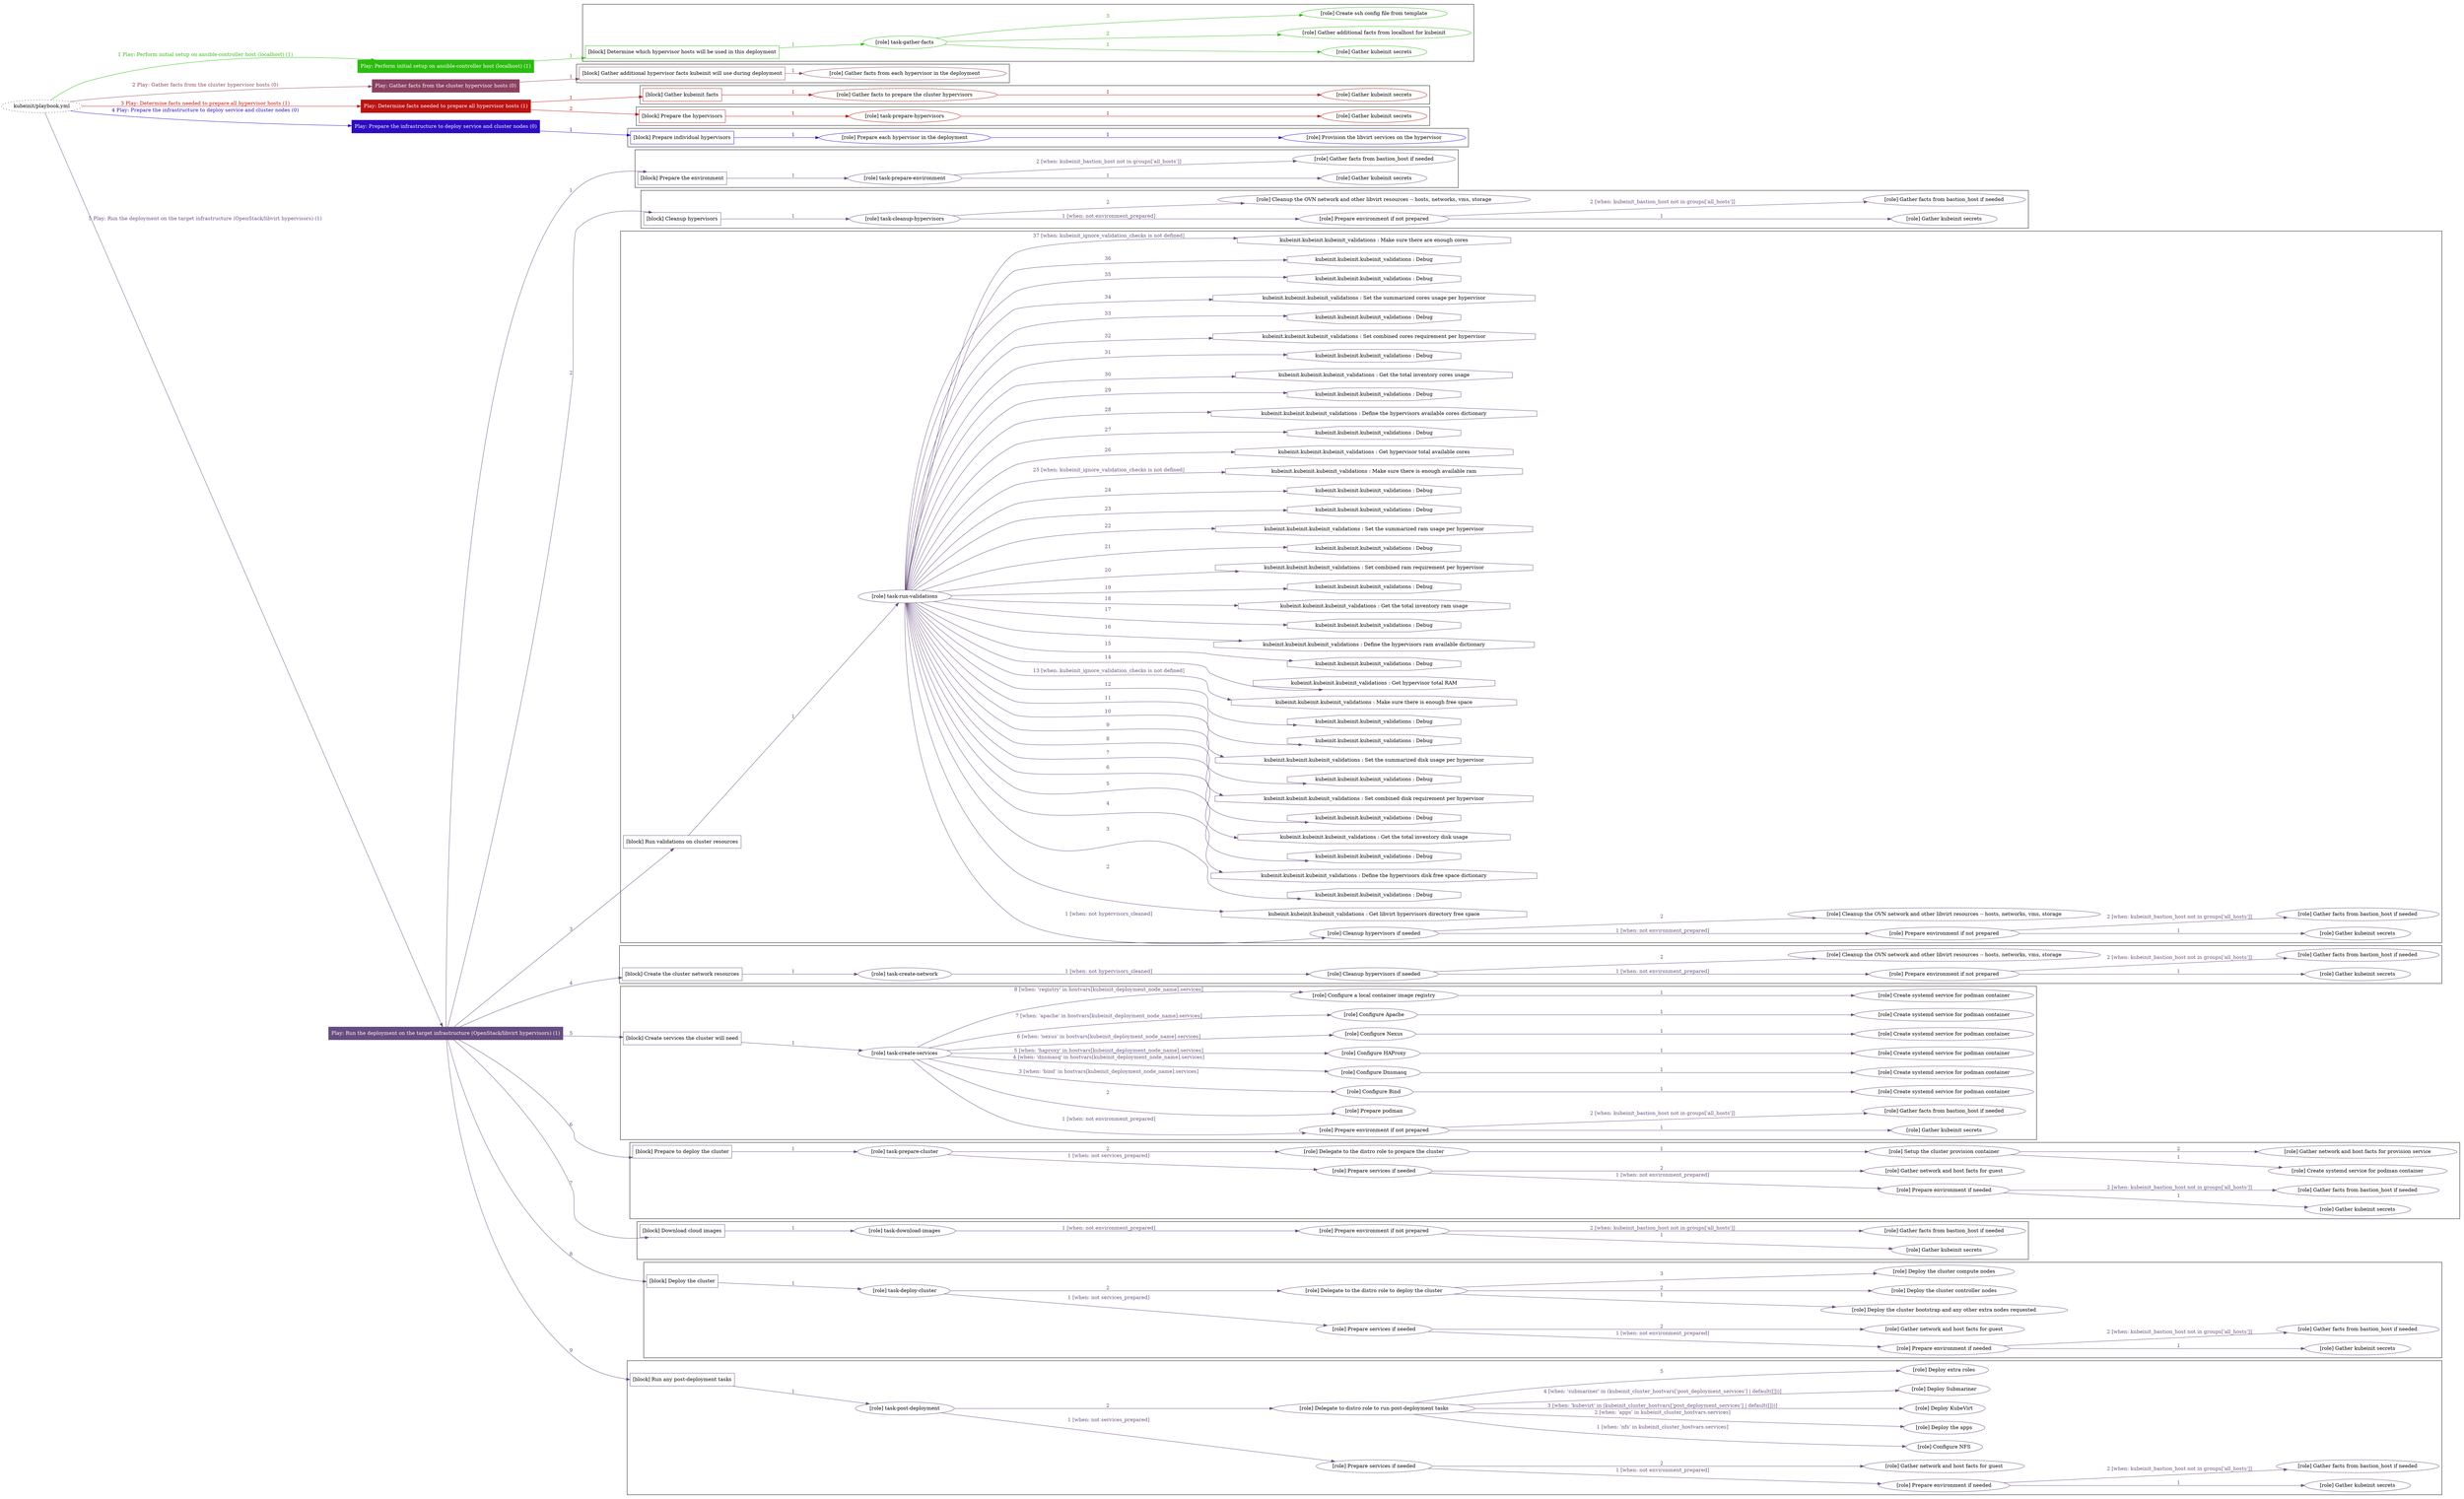 digraph {
	graph [concentrate=true ordering=in rankdir=LR ratio=fill]
	edge [esep=5 sep=10]
	"kubeinit/playbook.yml" [URL="/home/runner/work/kubeinit/kubeinit/kubeinit/playbook.yml" id=playbook_9239cbaa style=dotted]
	"kubeinit/playbook.yml" -> play_d02cfba4 [label="1 Play: Perform initial setup on ansible-controller host (localhost) (1)" color="#2bbc10" fontcolor="#2bbc10" id=edge_play_d02cfba4 labeltooltip="1 Play: Perform initial setup on ansible-controller host (localhost) (1)" tooltip="1 Play: Perform initial setup on ansible-controller host (localhost) (1)"]
	subgraph "Play: Perform initial setup on ansible-controller host (localhost) (1)" {
		play_d02cfba4 [label="Play: Perform initial setup on ansible-controller host (localhost) (1)" URL="/home/runner/work/kubeinit/kubeinit/kubeinit/playbook.yml" color="#2bbc10" fontcolor="#ffffff" id=play_d02cfba4 shape=box style=filled tooltip=localhost]
		play_d02cfba4 -> block_f2bc19a0 [label=1 color="#2bbc10" fontcolor="#2bbc10" id=edge_block_f2bc19a0 labeltooltip=1 tooltip=1]
		subgraph cluster_block_f2bc19a0 {
			block_f2bc19a0 [label="[block] Determine which hypervisor hosts will be used in this deployment" URL="/home/runner/work/kubeinit/kubeinit/kubeinit/playbook.yml" color="#2bbc10" id=block_f2bc19a0 labeltooltip="Determine which hypervisor hosts will be used in this deployment" shape=box tooltip="Determine which hypervisor hosts will be used in this deployment"]
			block_f2bc19a0 -> role_88567f9c [label="1 " color="#2bbc10" fontcolor="#2bbc10" id=edge_role_88567f9c labeltooltip="1 " tooltip="1 "]
			subgraph "task-gather-facts" {
				role_88567f9c [label="[role] task-gather-facts" URL="/home/runner/work/kubeinit/kubeinit/kubeinit/playbook.yml" color="#2bbc10" id=role_88567f9c tooltip="task-gather-facts"]
				role_88567f9c -> role_e68d592c [label="1 " color="#2bbc10" fontcolor="#2bbc10" id=edge_role_e68d592c labeltooltip="1 " tooltip="1 "]
				subgraph "Gather kubeinit secrets" {
					role_e68d592c [label="[role] Gather kubeinit secrets" URL="/home/runner/.ansible/collections/ansible_collections/kubeinit/kubeinit/roles/kubeinit_prepare/tasks/build_hypervisors_group.yml" color="#2bbc10" id=role_e68d592c tooltip="Gather kubeinit secrets"]
				}
				role_88567f9c -> role_a5165ca5 [label="2 " color="#2bbc10" fontcolor="#2bbc10" id=edge_role_a5165ca5 labeltooltip="2 " tooltip="2 "]
				subgraph "Gather additional facts from localhost for kubeinit" {
					role_a5165ca5 [label="[role] Gather additional facts from localhost for kubeinit" URL="/home/runner/.ansible/collections/ansible_collections/kubeinit/kubeinit/roles/kubeinit_prepare/tasks/build_hypervisors_group.yml" color="#2bbc10" id=role_a5165ca5 tooltip="Gather additional facts from localhost for kubeinit"]
				}
				role_88567f9c -> role_6e9ad16e [label="3 " color="#2bbc10" fontcolor="#2bbc10" id=edge_role_6e9ad16e labeltooltip="3 " tooltip="3 "]
				subgraph "Create ssh config file from template" {
					role_6e9ad16e [label="[role] Create ssh config file from template" URL="/home/runner/.ansible/collections/ansible_collections/kubeinit/kubeinit/roles/kubeinit_prepare/tasks/build_hypervisors_group.yml" color="#2bbc10" id=role_6e9ad16e tooltip="Create ssh config file from template"]
				}
			}
		}
	}
	"kubeinit/playbook.yml" -> play_1e125469 [label="2 Play: Gather facts from the cluster hypervisor hosts (0)" color="#8b4162" fontcolor="#8b4162" id=edge_play_1e125469 labeltooltip="2 Play: Gather facts from the cluster hypervisor hosts (0)" tooltip="2 Play: Gather facts from the cluster hypervisor hosts (0)"]
	subgraph "Play: Gather facts from the cluster hypervisor hosts (0)" {
		play_1e125469 [label="Play: Gather facts from the cluster hypervisor hosts (0)" URL="/home/runner/work/kubeinit/kubeinit/kubeinit/playbook.yml" color="#8b4162" fontcolor="#ffffff" id=play_1e125469 shape=box style=filled tooltip="Play: Gather facts from the cluster hypervisor hosts (0)"]
		play_1e125469 -> block_885a00c3 [label=1 color="#8b4162" fontcolor="#8b4162" id=edge_block_885a00c3 labeltooltip=1 tooltip=1]
		subgraph cluster_block_885a00c3 {
			block_885a00c3 [label="[block] Gather additional hypervisor facts kubeinit will use during deployment" URL="/home/runner/work/kubeinit/kubeinit/kubeinit/playbook.yml" color="#8b4162" id=block_885a00c3 labeltooltip="Gather additional hypervisor facts kubeinit will use during deployment" shape=box tooltip="Gather additional hypervisor facts kubeinit will use during deployment"]
			block_885a00c3 -> role_902940ec [label="1 " color="#8b4162" fontcolor="#8b4162" id=edge_role_902940ec labeltooltip="1 " tooltip="1 "]
			subgraph "Gather facts from each hypervisor in the deployment" {
				role_902940ec [label="[role] Gather facts from each hypervisor in the deployment" URL="/home/runner/work/kubeinit/kubeinit/kubeinit/playbook.yml" color="#8b4162" id=role_902940ec tooltip="Gather facts from each hypervisor in the deployment"]
			}
		}
	}
	"kubeinit/playbook.yml" -> play_53a1f254 [label="3 Play: Determine facts needed to prepare all hypervisor hosts (1)" color="#ba1312" fontcolor="#ba1312" id=edge_play_53a1f254 labeltooltip="3 Play: Determine facts needed to prepare all hypervisor hosts (1)" tooltip="3 Play: Determine facts needed to prepare all hypervisor hosts (1)"]
	subgraph "Play: Determine facts needed to prepare all hypervisor hosts (1)" {
		play_53a1f254 [label="Play: Determine facts needed to prepare all hypervisor hosts (1)" URL="/home/runner/work/kubeinit/kubeinit/kubeinit/playbook.yml" color="#ba1312" fontcolor="#ffffff" id=play_53a1f254 shape=box style=filled tooltip=localhost]
		play_53a1f254 -> block_2de07f16 [label=1 color="#ba1312" fontcolor="#ba1312" id=edge_block_2de07f16 labeltooltip=1 tooltip=1]
		subgraph cluster_block_2de07f16 {
			block_2de07f16 [label="[block] Gather kubeinit facts" URL="/home/runner/work/kubeinit/kubeinit/kubeinit/playbook.yml" color="#ba1312" id=block_2de07f16 labeltooltip="Gather kubeinit facts" shape=box tooltip="Gather kubeinit facts"]
			block_2de07f16 -> role_e9dbf6ed [label="1 " color="#ba1312" fontcolor="#ba1312" id=edge_role_e9dbf6ed labeltooltip="1 " tooltip="1 "]
			subgraph "Gather facts to prepare the cluster hypervisors" {
				role_e9dbf6ed [label="[role] Gather facts to prepare the cluster hypervisors" URL="/home/runner/work/kubeinit/kubeinit/kubeinit/playbook.yml" color="#ba1312" id=role_e9dbf6ed tooltip="Gather facts to prepare the cluster hypervisors"]
				role_e9dbf6ed -> role_e11949d2 [label="1 " color="#ba1312" fontcolor="#ba1312" id=edge_role_e11949d2 labeltooltip="1 " tooltip="1 "]
				subgraph "Gather kubeinit secrets" {
					role_e11949d2 [label="[role] Gather kubeinit secrets" URL="/home/runner/.ansible/collections/ansible_collections/kubeinit/kubeinit/roles/kubeinit_prepare/tasks/gather_kubeinit_facts.yml" color="#ba1312" id=role_e11949d2 tooltip="Gather kubeinit secrets"]
				}
			}
		}
		play_53a1f254 -> block_ebf150f2 [label=2 color="#ba1312" fontcolor="#ba1312" id=edge_block_ebf150f2 labeltooltip=2 tooltip=2]
		subgraph cluster_block_ebf150f2 {
			block_ebf150f2 [label="[block] Prepare the hypervisors" URL="/home/runner/work/kubeinit/kubeinit/kubeinit/playbook.yml" color="#ba1312" id=block_ebf150f2 labeltooltip="Prepare the hypervisors" shape=box tooltip="Prepare the hypervisors"]
			block_ebf150f2 -> role_6654862a [label="1 " color="#ba1312" fontcolor="#ba1312" id=edge_role_6654862a labeltooltip="1 " tooltip="1 "]
			subgraph "task-prepare-hypervisors" {
				role_6654862a [label="[role] task-prepare-hypervisors" URL="/home/runner/work/kubeinit/kubeinit/kubeinit/playbook.yml" color="#ba1312" id=role_6654862a tooltip="task-prepare-hypervisors"]
				role_6654862a -> role_e55e3afe [label="1 " color="#ba1312" fontcolor="#ba1312" id=edge_role_e55e3afe labeltooltip="1 " tooltip="1 "]
				subgraph "Gather kubeinit secrets" {
					role_e55e3afe [label="[role] Gather kubeinit secrets" URL="/home/runner/.ansible/collections/ansible_collections/kubeinit/kubeinit/roles/kubeinit_prepare/tasks/gather_kubeinit_facts.yml" color="#ba1312" id=role_e55e3afe tooltip="Gather kubeinit secrets"]
				}
			}
		}
	}
	"kubeinit/playbook.yml" -> play_43ce1a6a [label="4 Play: Prepare the infrastructure to deploy service and cluster nodes (0)" color="#2c0bc1" fontcolor="#2c0bc1" id=edge_play_43ce1a6a labeltooltip="4 Play: Prepare the infrastructure to deploy service and cluster nodes (0)" tooltip="4 Play: Prepare the infrastructure to deploy service and cluster nodes (0)"]
	subgraph "Play: Prepare the infrastructure to deploy service and cluster nodes (0)" {
		play_43ce1a6a [label="Play: Prepare the infrastructure to deploy service and cluster nodes (0)" URL="/home/runner/work/kubeinit/kubeinit/kubeinit/playbook.yml" color="#2c0bc1" fontcolor="#ffffff" id=play_43ce1a6a shape=box style=filled tooltip="Play: Prepare the infrastructure to deploy service and cluster nodes (0)"]
		play_43ce1a6a -> block_8d691198 [label=1 color="#2c0bc1" fontcolor="#2c0bc1" id=edge_block_8d691198 labeltooltip=1 tooltip=1]
		subgraph cluster_block_8d691198 {
			block_8d691198 [label="[block] Prepare individual hypervisors" URL="/home/runner/work/kubeinit/kubeinit/kubeinit/playbook.yml" color="#2c0bc1" id=block_8d691198 labeltooltip="Prepare individual hypervisors" shape=box tooltip="Prepare individual hypervisors"]
			block_8d691198 -> role_7a8b54f0 [label="1 " color="#2c0bc1" fontcolor="#2c0bc1" id=edge_role_7a8b54f0 labeltooltip="1 " tooltip="1 "]
			subgraph "Prepare each hypervisor in the deployment" {
				role_7a8b54f0 [label="[role] Prepare each hypervisor in the deployment" URL="/home/runner/work/kubeinit/kubeinit/kubeinit/playbook.yml" color="#2c0bc1" id=role_7a8b54f0 tooltip="Prepare each hypervisor in the deployment"]
				role_7a8b54f0 -> role_a03bcb75 [label="1 " color="#2c0bc1" fontcolor="#2c0bc1" id=edge_role_a03bcb75 labeltooltip="1 " tooltip="1 "]
				subgraph "Provision the libvirt services on the hypervisor" {
					role_a03bcb75 [label="[role] Provision the libvirt services on the hypervisor" URL="/home/runner/.ansible/collections/ansible_collections/kubeinit/kubeinit/roles/kubeinit_prepare/tasks/prepare_hypervisor.yml" color="#2c0bc1" id=role_a03bcb75 tooltip="Provision the libvirt services on the hypervisor"]
				}
			}
		}
	}
	"kubeinit/playbook.yml" -> play_9ef26a07 [label="5 Play: Run the deployment on the target infrastructure (OpenStack/libvirt hypervisors) (1)" color="#674d7f" fontcolor="#674d7f" id=edge_play_9ef26a07 labeltooltip="5 Play: Run the deployment on the target infrastructure (OpenStack/libvirt hypervisors) (1)" tooltip="5 Play: Run the deployment on the target infrastructure (OpenStack/libvirt hypervisors) (1)"]
	subgraph "Play: Run the deployment on the target infrastructure (OpenStack/libvirt hypervisors) (1)" {
		play_9ef26a07 [label="Play: Run the deployment on the target infrastructure (OpenStack/libvirt hypervisors) (1)" URL="/home/runner/work/kubeinit/kubeinit/kubeinit/playbook.yml" color="#674d7f" fontcolor="#ffffff" id=play_9ef26a07 shape=box style=filled tooltip=localhost]
		play_9ef26a07 -> block_7628eef8 [label=1 color="#674d7f" fontcolor="#674d7f" id=edge_block_7628eef8 labeltooltip=1 tooltip=1]
		subgraph cluster_block_7628eef8 {
			block_7628eef8 [label="[block] Prepare the environment" URL="/home/runner/work/kubeinit/kubeinit/kubeinit/playbook.yml" color="#674d7f" id=block_7628eef8 labeltooltip="Prepare the environment" shape=box tooltip="Prepare the environment"]
			block_7628eef8 -> role_aba421b5 [label="1 " color="#674d7f" fontcolor="#674d7f" id=edge_role_aba421b5 labeltooltip="1 " tooltip="1 "]
			subgraph "task-prepare-environment" {
				role_aba421b5 [label="[role] task-prepare-environment" URL="/home/runner/work/kubeinit/kubeinit/kubeinit/playbook.yml" color="#674d7f" id=role_aba421b5 tooltip="task-prepare-environment"]
				role_aba421b5 -> role_0a935371 [label="1 " color="#674d7f" fontcolor="#674d7f" id=edge_role_0a935371 labeltooltip="1 " tooltip="1 "]
				subgraph "Gather kubeinit secrets" {
					role_0a935371 [label="[role] Gather kubeinit secrets" URL="/home/runner/.ansible/collections/ansible_collections/kubeinit/kubeinit/roles/kubeinit_prepare/tasks/gather_kubeinit_facts.yml" color="#674d7f" id=role_0a935371 tooltip="Gather kubeinit secrets"]
				}
				role_aba421b5 -> role_46a464dd [label="2 [when: kubeinit_bastion_host not in groups['all_hosts']]" color="#674d7f" fontcolor="#674d7f" id=edge_role_46a464dd labeltooltip="2 [when: kubeinit_bastion_host not in groups['all_hosts']]" tooltip="2 [when: kubeinit_bastion_host not in groups['all_hosts']]"]
				subgraph "Gather facts from bastion_host if needed" {
					role_46a464dd [label="[role] Gather facts from bastion_host if needed" URL="/home/runner/.ansible/collections/ansible_collections/kubeinit/kubeinit/roles/kubeinit_prepare/tasks/main.yml" color="#674d7f" id=role_46a464dd tooltip="Gather facts from bastion_host if needed"]
				}
			}
		}
		play_9ef26a07 -> block_5c13e9a1 [label=2 color="#674d7f" fontcolor="#674d7f" id=edge_block_5c13e9a1 labeltooltip=2 tooltip=2]
		subgraph cluster_block_5c13e9a1 {
			block_5c13e9a1 [label="[block] Cleanup hypervisors" URL="/home/runner/work/kubeinit/kubeinit/kubeinit/playbook.yml" color="#674d7f" id=block_5c13e9a1 labeltooltip="Cleanup hypervisors" shape=box tooltip="Cleanup hypervisors"]
			block_5c13e9a1 -> role_48b0df62 [label="1 " color="#674d7f" fontcolor="#674d7f" id=edge_role_48b0df62 labeltooltip="1 " tooltip="1 "]
			subgraph "task-cleanup-hypervisors" {
				role_48b0df62 [label="[role] task-cleanup-hypervisors" URL="/home/runner/work/kubeinit/kubeinit/kubeinit/playbook.yml" color="#674d7f" id=role_48b0df62 tooltip="task-cleanup-hypervisors"]
				role_48b0df62 -> role_84976a69 [label="1 [when: not environment_prepared]" color="#674d7f" fontcolor="#674d7f" id=edge_role_84976a69 labeltooltip="1 [when: not environment_prepared]" tooltip="1 [when: not environment_prepared]"]
				subgraph "Prepare environment if not prepared" {
					role_84976a69 [label="[role] Prepare environment if not prepared" URL="/home/runner/.ansible/collections/ansible_collections/kubeinit/kubeinit/roles/kubeinit_libvirt/tasks/cleanup_hypervisors.yml" color="#674d7f" id=role_84976a69 tooltip="Prepare environment if not prepared"]
					role_84976a69 -> role_88dfed63 [label="1 " color="#674d7f" fontcolor="#674d7f" id=edge_role_88dfed63 labeltooltip="1 " tooltip="1 "]
					subgraph "Gather kubeinit secrets" {
						role_88dfed63 [label="[role] Gather kubeinit secrets" URL="/home/runner/.ansible/collections/ansible_collections/kubeinit/kubeinit/roles/kubeinit_prepare/tasks/gather_kubeinit_facts.yml" color="#674d7f" id=role_88dfed63 tooltip="Gather kubeinit secrets"]
					}
					role_84976a69 -> role_46ab01c9 [label="2 [when: kubeinit_bastion_host not in groups['all_hosts']]" color="#674d7f" fontcolor="#674d7f" id=edge_role_46ab01c9 labeltooltip="2 [when: kubeinit_bastion_host not in groups['all_hosts']]" tooltip="2 [when: kubeinit_bastion_host not in groups['all_hosts']]"]
					subgraph "Gather facts from bastion_host if needed" {
						role_46ab01c9 [label="[role] Gather facts from bastion_host if needed" URL="/home/runner/.ansible/collections/ansible_collections/kubeinit/kubeinit/roles/kubeinit_prepare/tasks/main.yml" color="#674d7f" id=role_46ab01c9 tooltip="Gather facts from bastion_host if needed"]
					}
				}
				role_48b0df62 -> role_abe3cca5 [label="2 " color="#674d7f" fontcolor="#674d7f" id=edge_role_abe3cca5 labeltooltip="2 " tooltip="2 "]
				subgraph "Cleanup the OVN network and other libvirt resources -- hosts, networks, vms, storage" {
					role_abe3cca5 [label="[role] Cleanup the OVN network and other libvirt resources -- hosts, networks, vms, storage" URL="/home/runner/.ansible/collections/ansible_collections/kubeinit/kubeinit/roles/kubeinit_libvirt/tasks/cleanup_hypervisors.yml" color="#674d7f" id=role_abe3cca5 tooltip="Cleanup the OVN network and other libvirt resources -- hosts, networks, vms, storage"]
				}
			}
		}
		play_9ef26a07 -> block_e368e111 [label=3 color="#674d7f" fontcolor="#674d7f" id=edge_block_e368e111 labeltooltip=3 tooltip=3]
		subgraph cluster_block_e368e111 {
			block_e368e111 [label="[block] Run validations on cluster resources" URL="/home/runner/work/kubeinit/kubeinit/kubeinit/playbook.yml" color="#674d7f" id=block_e368e111 labeltooltip="Run validations on cluster resources" shape=box tooltip="Run validations on cluster resources"]
			block_e368e111 -> role_dc042f87 [label="1 " color="#674d7f" fontcolor="#674d7f" id=edge_role_dc042f87 labeltooltip="1 " tooltip="1 "]
			subgraph "task-run-validations" {
				role_dc042f87 [label="[role] task-run-validations" URL="/home/runner/work/kubeinit/kubeinit/kubeinit/playbook.yml" color="#674d7f" id=role_dc042f87 tooltip="task-run-validations"]
				role_dc042f87 -> role_d19429fb [label="1 [when: not hypervisors_cleaned]" color="#674d7f" fontcolor="#674d7f" id=edge_role_d19429fb labeltooltip="1 [when: not hypervisors_cleaned]" tooltip="1 [when: not hypervisors_cleaned]"]
				subgraph "Cleanup hypervisors if needed" {
					role_d19429fb [label="[role] Cleanup hypervisors if needed" URL="/home/runner/.ansible/collections/ansible_collections/kubeinit/kubeinit/roles/kubeinit_validations/tasks/main.yml" color="#674d7f" id=role_d19429fb tooltip="Cleanup hypervisors if needed"]
					role_d19429fb -> role_7e33f498 [label="1 [when: not environment_prepared]" color="#674d7f" fontcolor="#674d7f" id=edge_role_7e33f498 labeltooltip="1 [when: not environment_prepared]" tooltip="1 [when: not environment_prepared]"]
					subgraph "Prepare environment if not prepared" {
						role_7e33f498 [label="[role] Prepare environment if not prepared" URL="/home/runner/.ansible/collections/ansible_collections/kubeinit/kubeinit/roles/kubeinit_libvirt/tasks/cleanup_hypervisors.yml" color="#674d7f" id=role_7e33f498 tooltip="Prepare environment if not prepared"]
						role_7e33f498 -> role_22fd162e [label="1 " color="#674d7f" fontcolor="#674d7f" id=edge_role_22fd162e labeltooltip="1 " tooltip="1 "]
						subgraph "Gather kubeinit secrets" {
							role_22fd162e [label="[role] Gather kubeinit secrets" URL="/home/runner/.ansible/collections/ansible_collections/kubeinit/kubeinit/roles/kubeinit_prepare/tasks/gather_kubeinit_facts.yml" color="#674d7f" id=role_22fd162e tooltip="Gather kubeinit secrets"]
						}
						role_7e33f498 -> role_490bb063 [label="2 [when: kubeinit_bastion_host not in groups['all_hosts']]" color="#674d7f" fontcolor="#674d7f" id=edge_role_490bb063 labeltooltip="2 [when: kubeinit_bastion_host not in groups['all_hosts']]" tooltip="2 [when: kubeinit_bastion_host not in groups['all_hosts']]"]
						subgraph "Gather facts from bastion_host if needed" {
							role_490bb063 [label="[role] Gather facts from bastion_host if needed" URL="/home/runner/.ansible/collections/ansible_collections/kubeinit/kubeinit/roles/kubeinit_prepare/tasks/main.yml" color="#674d7f" id=role_490bb063 tooltip="Gather facts from bastion_host if needed"]
						}
					}
					role_d19429fb -> role_96f04fc5 [label="2 " color="#674d7f" fontcolor="#674d7f" id=edge_role_96f04fc5 labeltooltip="2 " tooltip="2 "]
					subgraph "Cleanup the OVN network and other libvirt resources -- hosts, networks, vms, storage" {
						role_96f04fc5 [label="[role] Cleanup the OVN network and other libvirt resources -- hosts, networks, vms, storage" URL="/home/runner/.ansible/collections/ansible_collections/kubeinit/kubeinit/roles/kubeinit_libvirt/tasks/cleanup_hypervisors.yml" color="#674d7f" id=role_96f04fc5 tooltip="Cleanup the OVN network and other libvirt resources -- hosts, networks, vms, storage"]
					}
				}
				task_756c9f5e [label="kubeinit.kubeinit.kubeinit_validations : Get libvirt hypervisors directory free space" URL="/home/runner/.ansible/collections/ansible_collections/kubeinit/kubeinit/roles/kubeinit_validations/tasks/10_libvirt_free_space.yml" color="#674d7f" id=task_756c9f5e shape=octagon tooltip="kubeinit.kubeinit.kubeinit_validations : Get libvirt hypervisors directory free space"]
				role_dc042f87 -> task_756c9f5e [label="2 " color="#674d7f" fontcolor="#674d7f" id=edge_task_756c9f5e labeltooltip="2 " tooltip="2 "]
				task_cf0339fe [label="kubeinit.kubeinit.kubeinit_validations : Debug" URL="/home/runner/.ansible/collections/ansible_collections/kubeinit/kubeinit/roles/kubeinit_validations/tasks/10_libvirt_free_space.yml" color="#674d7f" id=task_cf0339fe shape=octagon tooltip="kubeinit.kubeinit.kubeinit_validations : Debug"]
				role_dc042f87 -> task_cf0339fe [label="3 " color="#674d7f" fontcolor="#674d7f" id=edge_task_cf0339fe labeltooltip="3 " tooltip="3 "]
				task_00867ffb [label="kubeinit.kubeinit.kubeinit_validations : Define the hypervisors disk free space dictionary" URL="/home/runner/.ansible/collections/ansible_collections/kubeinit/kubeinit/roles/kubeinit_validations/tasks/10_libvirt_free_space.yml" color="#674d7f" id=task_00867ffb shape=octagon tooltip="kubeinit.kubeinit.kubeinit_validations : Define the hypervisors disk free space dictionary"]
				role_dc042f87 -> task_00867ffb [label="4 " color="#674d7f" fontcolor="#674d7f" id=edge_task_00867ffb labeltooltip="4 " tooltip="4 "]
				task_69504b8a [label="kubeinit.kubeinit.kubeinit_validations : Debug" URL="/home/runner/.ansible/collections/ansible_collections/kubeinit/kubeinit/roles/kubeinit_validations/tasks/10_libvirt_free_space.yml" color="#674d7f" id=task_69504b8a shape=octagon tooltip="kubeinit.kubeinit.kubeinit_validations : Debug"]
				role_dc042f87 -> task_69504b8a [label="5 " color="#674d7f" fontcolor="#674d7f" id=edge_task_69504b8a labeltooltip="5 " tooltip="5 "]
				task_783e13fc [label="kubeinit.kubeinit.kubeinit_validations : Get the total inventory disk usage" URL="/home/runner/.ansible/collections/ansible_collections/kubeinit/kubeinit/roles/kubeinit_validations/tasks/10_libvirt_free_space.yml" color="#674d7f" id=task_783e13fc shape=octagon tooltip="kubeinit.kubeinit.kubeinit_validations : Get the total inventory disk usage"]
				role_dc042f87 -> task_783e13fc [label="6 " color="#674d7f" fontcolor="#674d7f" id=edge_task_783e13fc labeltooltip="6 " tooltip="6 "]
				task_cd38ec4d [label="kubeinit.kubeinit.kubeinit_validations : Debug" URL="/home/runner/.ansible/collections/ansible_collections/kubeinit/kubeinit/roles/kubeinit_validations/tasks/10_libvirt_free_space.yml" color="#674d7f" id=task_cd38ec4d shape=octagon tooltip="kubeinit.kubeinit.kubeinit_validations : Debug"]
				role_dc042f87 -> task_cd38ec4d [label="7 " color="#674d7f" fontcolor="#674d7f" id=edge_task_cd38ec4d labeltooltip="7 " tooltip="7 "]
				task_72831a87 [label="kubeinit.kubeinit.kubeinit_validations : Set combined disk requirement per hypervisor" URL="/home/runner/.ansible/collections/ansible_collections/kubeinit/kubeinit/roles/kubeinit_validations/tasks/10_libvirt_free_space.yml" color="#674d7f" id=task_72831a87 shape=octagon tooltip="kubeinit.kubeinit.kubeinit_validations : Set combined disk requirement per hypervisor"]
				role_dc042f87 -> task_72831a87 [label="8 " color="#674d7f" fontcolor="#674d7f" id=edge_task_72831a87 labeltooltip="8 " tooltip="8 "]
				task_987e9b4f [label="kubeinit.kubeinit.kubeinit_validations : Debug" URL="/home/runner/.ansible/collections/ansible_collections/kubeinit/kubeinit/roles/kubeinit_validations/tasks/10_libvirt_free_space.yml" color="#674d7f" id=task_987e9b4f shape=octagon tooltip="kubeinit.kubeinit.kubeinit_validations : Debug"]
				role_dc042f87 -> task_987e9b4f [label="9 " color="#674d7f" fontcolor="#674d7f" id=edge_task_987e9b4f labeltooltip="9 " tooltip="9 "]
				task_38f79199 [label="kubeinit.kubeinit.kubeinit_validations : Set the summarized disk usage per hypervisor" URL="/home/runner/.ansible/collections/ansible_collections/kubeinit/kubeinit/roles/kubeinit_validations/tasks/10_libvirt_free_space.yml" color="#674d7f" id=task_38f79199 shape=octagon tooltip="kubeinit.kubeinit.kubeinit_validations : Set the summarized disk usage per hypervisor"]
				role_dc042f87 -> task_38f79199 [label="10 " color="#674d7f" fontcolor="#674d7f" id=edge_task_38f79199 labeltooltip="10 " tooltip="10 "]
				task_8f3106c6 [label="kubeinit.kubeinit.kubeinit_validations : Debug" URL="/home/runner/.ansible/collections/ansible_collections/kubeinit/kubeinit/roles/kubeinit_validations/tasks/10_libvirt_free_space.yml" color="#674d7f" id=task_8f3106c6 shape=octagon tooltip="kubeinit.kubeinit.kubeinit_validations : Debug"]
				role_dc042f87 -> task_8f3106c6 [label="11 " color="#674d7f" fontcolor="#674d7f" id=edge_task_8f3106c6 labeltooltip="11 " tooltip="11 "]
				task_57fb127a [label="kubeinit.kubeinit.kubeinit_validations : Debug" URL="/home/runner/.ansible/collections/ansible_collections/kubeinit/kubeinit/roles/kubeinit_validations/tasks/10_libvirt_free_space.yml" color="#674d7f" id=task_57fb127a shape=octagon tooltip="kubeinit.kubeinit.kubeinit_validations : Debug"]
				role_dc042f87 -> task_57fb127a [label="12 " color="#674d7f" fontcolor="#674d7f" id=edge_task_57fb127a labeltooltip="12 " tooltip="12 "]
				task_e2ac935d [label="kubeinit.kubeinit.kubeinit_validations : Make sure there is enough free space" URL="/home/runner/.ansible/collections/ansible_collections/kubeinit/kubeinit/roles/kubeinit_validations/tasks/10_libvirt_free_space.yml" color="#674d7f" id=task_e2ac935d shape=octagon tooltip="kubeinit.kubeinit.kubeinit_validations : Make sure there is enough free space"]
				role_dc042f87 -> task_e2ac935d [label="13 [when: kubeinit_ignore_validation_checks is not defined]" color="#674d7f" fontcolor="#674d7f" id=edge_task_e2ac935d labeltooltip="13 [when: kubeinit_ignore_validation_checks is not defined]" tooltip="13 [when: kubeinit_ignore_validation_checks is not defined]"]
				task_d10ad48a [label="kubeinit.kubeinit.kubeinit_validations : Get hypervisor total RAM" URL="/home/runner/.ansible/collections/ansible_collections/kubeinit/kubeinit/roles/kubeinit_validations/tasks/20_libvirt_available_ram.yml" color="#674d7f" id=task_d10ad48a shape=octagon tooltip="kubeinit.kubeinit.kubeinit_validations : Get hypervisor total RAM"]
				role_dc042f87 -> task_d10ad48a [label="14 " color="#674d7f" fontcolor="#674d7f" id=edge_task_d10ad48a labeltooltip="14 " tooltip="14 "]
				task_e22495e6 [label="kubeinit.kubeinit.kubeinit_validations : Debug" URL="/home/runner/.ansible/collections/ansible_collections/kubeinit/kubeinit/roles/kubeinit_validations/tasks/20_libvirt_available_ram.yml" color="#674d7f" id=task_e22495e6 shape=octagon tooltip="kubeinit.kubeinit.kubeinit_validations : Debug"]
				role_dc042f87 -> task_e22495e6 [label="15 " color="#674d7f" fontcolor="#674d7f" id=edge_task_e22495e6 labeltooltip="15 " tooltip="15 "]
				task_28614bac [label="kubeinit.kubeinit.kubeinit_validations : Define the hypervisors ram available dictionary" URL="/home/runner/.ansible/collections/ansible_collections/kubeinit/kubeinit/roles/kubeinit_validations/tasks/20_libvirt_available_ram.yml" color="#674d7f" id=task_28614bac shape=octagon tooltip="kubeinit.kubeinit.kubeinit_validations : Define the hypervisors ram available dictionary"]
				role_dc042f87 -> task_28614bac [label="16 " color="#674d7f" fontcolor="#674d7f" id=edge_task_28614bac labeltooltip="16 " tooltip="16 "]
				task_c35b997b [label="kubeinit.kubeinit.kubeinit_validations : Debug" URL="/home/runner/.ansible/collections/ansible_collections/kubeinit/kubeinit/roles/kubeinit_validations/tasks/20_libvirt_available_ram.yml" color="#674d7f" id=task_c35b997b shape=octagon tooltip="kubeinit.kubeinit.kubeinit_validations : Debug"]
				role_dc042f87 -> task_c35b997b [label="17 " color="#674d7f" fontcolor="#674d7f" id=edge_task_c35b997b labeltooltip="17 " tooltip="17 "]
				task_4fd46125 [label="kubeinit.kubeinit.kubeinit_validations : Get the total inventory ram usage" URL="/home/runner/.ansible/collections/ansible_collections/kubeinit/kubeinit/roles/kubeinit_validations/tasks/20_libvirt_available_ram.yml" color="#674d7f" id=task_4fd46125 shape=octagon tooltip="kubeinit.kubeinit.kubeinit_validations : Get the total inventory ram usage"]
				role_dc042f87 -> task_4fd46125 [label="18 " color="#674d7f" fontcolor="#674d7f" id=edge_task_4fd46125 labeltooltip="18 " tooltip="18 "]
				task_d55ec6ad [label="kubeinit.kubeinit.kubeinit_validations : Debug" URL="/home/runner/.ansible/collections/ansible_collections/kubeinit/kubeinit/roles/kubeinit_validations/tasks/20_libvirt_available_ram.yml" color="#674d7f" id=task_d55ec6ad shape=octagon tooltip="kubeinit.kubeinit.kubeinit_validations : Debug"]
				role_dc042f87 -> task_d55ec6ad [label="19 " color="#674d7f" fontcolor="#674d7f" id=edge_task_d55ec6ad labeltooltip="19 " tooltip="19 "]
				task_668f1717 [label="kubeinit.kubeinit.kubeinit_validations : Set combined ram requirement per hypervisor" URL="/home/runner/.ansible/collections/ansible_collections/kubeinit/kubeinit/roles/kubeinit_validations/tasks/20_libvirt_available_ram.yml" color="#674d7f" id=task_668f1717 shape=octagon tooltip="kubeinit.kubeinit.kubeinit_validations : Set combined ram requirement per hypervisor"]
				role_dc042f87 -> task_668f1717 [label="20 " color="#674d7f" fontcolor="#674d7f" id=edge_task_668f1717 labeltooltip="20 " tooltip="20 "]
				task_a28fd3f4 [label="kubeinit.kubeinit.kubeinit_validations : Debug" URL="/home/runner/.ansible/collections/ansible_collections/kubeinit/kubeinit/roles/kubeinit_validations/tasks/20_libvirt_available_ram.yml" color="#674d7f" id=task_a28fd3f4 shape=octagon tooltip="kubeinit.kubeinit.kubeinit_validations : Debug"]
				role_dc042f87 -> task_a28fd3f4 [label="21 " color="#674d7f" fontcolor="#674d7f" id=edge_task_a28fd3f4 labeltooltip="21 " tooltip="21 "]
				task_ed6de78b [label="kubeinit.kubeinit.kubeinit_validations : Set the summarized ram usage per hypervisor" URL="/home/runner/.ansible/collections/ansible_collections/kubeinit/kubeinit/roles/kubeinit_validations/tasks/20_libvirt_available_ram.yml" color="#674d7f" id=task_ed6de78b shape=octagon tooltip="kubeinit.kubeinit.kubeinit_validations : Set the summarized ram usage per hypervisor"]
				role_dc042f87 -> task_ed6de78b [label="22 " color="#674d7f" fontcolor="#674d7f" id=edge_task_ed6de78b labeltooltip="22 " tooltip="22 "]
				task_7e4c2b1c [label="kubeinit.kubeinit.kubeinit_validations : Debug" URL="/home/runner/.ansible/collections/ansible_collections/kubeinit/kubeinit/roles/kubeinit_validations/tasks/20_libvirt_available_ram.yml" color="#674d7f" id=task_7e4c2b1c shape=octagon tooltip="kubeinit.kubeinit.kubeinit_validations : Debug"]
				role_dc042f87 -> task_7e4c2b1c [label="23 " color="#674d7f" fontcolor="#674d7f" id=edge_task_7e4c2b1c labeltooltip="23 " tooltip="23 "]
				task_c214328f [label="kubeinit.kubeinit.kubeinit_validations : Debug" URL="/home/runner/.ansible/collections/ansible_collections/kubeinit/kubeinit/roles/kubeinit_validations/tasks/20_libvirt_available_ram.yml" color="#674d7f" id=task_c214328f shape=octagon tooltip="kubeinit.kubeinit.kubeinit_validations : Debug"]
				role_dc042f87 -> task_c214328f [label="24 " color="#674d7f" fontcolor="#674d7f" id=edge_task_c214328f labeltooltip="24 " tooltip="24 "]
				task_e8450e44 [label="kubeinit.kubeinit.kubeinit_validations : Make sure there is enough available ram" URL="/home/runner/.ansible/collections/ansible_collections/kubeinit/kubeinit/roles/kubeinit_validations/tasks/20_libvirt_available_ram.yml" color="#674d7f" id=task_e8450e44 shape=octagon tooltip="kubeinit.kubeinit.kubeinit_validations : Make sure there is enough available ram"]
				role_dc042f87 -> task_e8450e44 [label="25 [when: kubeinit_ignore_validation_checks is not defined]" color="#674d7f" fontcolor="#674d7f" id=edge_task_e8450e44 labeltooltip="25 [when: kubeinit_ignore_validation_checks is not defined]" tooltip="25 [when: kubeinit_ignore_validation_checks is not defined]"]
				task_891a2396 [label="kubeinit.kubeinit.kubeinit_validations : Get hypervisor total available cores" URL="/home/runner/.ansible/collections/ansible_collections/kubeinit/kubeinit/roles/kubeinit_validations/tasks/30_libvirt_check_cpu_cores.yml" color="#674d7f" id=task_891a2396 shape=octagon tooltip="kubeinit.kubeinit.kubeinit_validations : Get hypervisor total available cores"]
				role_dc042f87 -> task_891a2396 [label="26 " color="#674d7f" fontcolor="#674d7f" id=edge_task_891a2396 labeltooltip="26 " tooltip="26 "]
				task_9f63f431 [label="kubeinit.kubeinit.kubeinit_validations : Debug" URL="/home/runner/.ansible/collections/ansible_collections/kubeinit/kubeinit/roles/kubeinit_validations/tasks/30_libvirt_check_cpu_cores.yml" color="#674d7f" id=task_9f63f431 shape=octagon tooltip="kubeinit.kubeinit.kubeinit_validations : Debug"]
				role_dc042f87 -> task_9f63f431 [label="27 " color="#674d7f" fontcolor="#674d7f" id=edge_task_9f63f431 labeltooltip="27 " tooltip="27 "]
				task_4190e17a [label="kubeinit.kubeinit.kubeinit_validations : Define the hypervisors available cores dictionary" URL="/home/runner/.ansible/collections/ansible_collections/kubeinit/kubeinit/roles/kubeinit_validations/tasks/30_libvirt_check_cpu_cores.yml" color="#674d7f" id=task_4190e17a shape=octagon tooltip="kubeinit.kubeinit.kubeinit_validations : Define the hypervisors available cores dictionary"]
				role_dc042f87 -> task_4190e17a [label="28 " color="#674d7f" fontcolor="#674d7f" id=edge_task_4190e17a labeltooltip="28 " tooltip="28 "]
				task_ce8d859b [label="kubeinit.kubeinit.kubeinit_validations : Debug" URL="/home/runner/.ansible/collections/ansible_collections/kubeinit/kubeinit/roles/kubeinit_validations/tasks/30_libvirt_check_cpu_cores.yml" color="#674d7f" id=task_ce8d859b shape=octagon tooltip="kubeinit.kubeinit.kubeinit_validations : Debug"]
				role_dc042f87 -> task_ce8d859b [label="29 " color="#674d7f" fontcolor="#674d7f" id=edge_task_ce8d859b labeltooltip="29 " tooltip="29 "]
				task_6cc5d30f [label="kubeinit.kubeinit.kubeinit_validations : Get the total inventory cores usage" URL="/home/runner/.ansible/collections/ansible_collections/kubeinit/kubeinit/roles/kubeinit_validations/tasks/30_libvirt_check_cpu_cores.yml" color="#674d7f" id=task_6cc5d30f shape=octagon tooltip="kubeinit.kubeinit.kubeinit_validations : Get the total inventory cores usage"]
				role_dc042f87 -> task_6cc5d30f [label="30 " color="#674d7f" fontcolor="#674d7f" id=edge_task_6cc5d30f labeltooltip="30 " tooltip="30 "]
				task_b92777fa [label="kubeinit.kubeinit.kubeinit_validations : Debug" URL="/home/runner/.ansible/collections/ansible_collections/kubeinit/kubeinit/roles/kubeinit_validations/tasks/30_libvirt_check_cpu_cores.yml" color="#674d7f" id=task_b92777fa shape=octagon tooltip="kubeinit.kubeinit.kubeinit_validations : Debug"]
				role_dc042f87 -> task_b92777fa [label="31 " color="#674d7f" fontcolor="#674d7f" id=edge_task_b92777fa labeltooltip="31 " tooltip="31 "]
				task_3ba8416c [label="kubeinit.kubeinit.kubeinit_validations : Set combined cores requirement per hypervisor" URL="/home/runner/.ansible/collections/ansible_collections/kubeinit/kubeinit/roles/kubeinit_validations/tasks/30_libvirt_check_cpu_cores.yml" color="#674d7f" id=task_3ba8416c shape=octagon tooltip="kubeinit.kubeinit.kubeinit_validations : Set combined cores requirement per hypervisor"]
				role_dc042f87 -> task_3ba8416c [label="32 " color="#674d7f" fontcolor="#674d7f" id=edge_task_3ba8416c labeltooltip="32 " tooltip="32 "]
				task_eb93a8d5 [label="kubeinit.kubeinit.kubeinit_validations : Debug" URL="/home/runner/.ansible/collections/ansible_collections/kubeinit/kubeinit/roles/kubeinit_validations/tasks/30_libvirt_check_cpu_cores.yml" color="#674d7f" id=task_eb93a8d5 shape=octagon tooltip="kubeinit.kubeinit.kubeinit_validations : Debug"]
				role_dc042f87 -> task_eb93a8d5 [label="33 " color="#674d7f" fontcolor="#674d7f" id=edge_task_eb93a8d5 labeltooltip="33 " tooltip="33 "]
				task_d469cfe6 [label="kubeinit.kubeinit.kubeinit_validations : Set the summarized cores usage per hypervisor" URL="/home/runner/.ansible/collections/ansible_collections/kubeinit/kubeinit/roles/kubeinit_validations/tasks/30_libvirt_check_cpu_cores.yml" color="#674d7f" id=task_d469cfe6 shape=octagon tooltip="kubeinit.kubeinit.kubeinit_validations : Set the summarized cores usage per hypervisor"]
				role_dc042f87 -> task_d469cfe6 [label="34 " color="#674d7f" fontcolor="#674d7f" id=edge_task_d469cfe6 labeltooltip="34 " tooltip="34 "]
				task_c3e135b0 [label="kubeinit.kubeinit.kubeinit_validations : Debug" URL="/home/runner/.ansible/collections/ansible_collections/kubeinit/kubeinit/roles/kubeinit_validations/tasks/30_libvirt_check_cpu_cores.yml" color="#674d7f" id=task_c3e135b0 shape=octagon tooltip="kubeinit.kubeinit.kubeinit_validations : Debug"]
				role_dc042f87 -> task_c3e135b0 [label="35 " color="#674d7f" fontcolor="#674d7f" id=edge_task_c3e135b0 labeltooltip="35 " tooltip="35 "]
				task_4d2226ac [label="kubeinit.kubeinit.kubeinit_validations : Debug" URL="/home/runner/.ansible/collections/ansible_collections/kubeinit/kubeinit/roles/kubeinit_validations/tasks/30_libvirt_check_cpu_cores.yml" color="#674d7f" id=task_4d2226ac shape=octagon tooltip="kubeinit.kubeinit.kubeinit_validations : Debug"]
				role_dc042f87 -> task_4d2226ac [label="36 " color="#674d7f" fontcolor="#674d7f" id=edge_task_4d2226ac labeltooltip="36 " tooltip="36 "]
				task_a89d9f24 [label="kubeinit.kubeinit.kubeinit_validations : Make sure there are enough cores" URL="/home/runner/.ansible/collections/ansible_collections/kubeinit/kubeinit/roles/kubeinit_validations/tasks/30_libvirt_check_cpu_cores.yml" color="#674d7f" id=task_a89d9f24 shape=octagon tooltip="kubeinit.kubeinit.kubeinit_validations : Make sure there are enough cores"]
				role_dc042f87 -> task_a89d9f24 [label="37 [when: kubeinit_ignore_validation_checks is not defined]" color="#674d7f" fontcolor="#674d7f" id=edge_task_a89d9f24 labeltooltip="37 [when: kubeinit_ignore_validation_checks is not defined]" tooltip="37 [when: kubeinit_ignore_validation_checks is not defined]"]
			}
		}
		play_9ef26a07 -> block_a0338b3b [label=4 color="#674d7f" fontcolor="#674d7f" id=edge_block_a0338b3b labeltooltip=4 tooltip=4]
		subgraph cluster_block_a0338b3b {
			block_a0338b3b [label="[block] Create the cluster network resources" URL="/home/runner/work/kubeinit/kubeinit/kubeinit/playbook.yml" color="#674d7f" id=block_a0338b3b labeltooltip="Create the cluster network resources" shape=box tooltip="Create the cluster network resources"]
			block_a0338b3b -> role_ba9accab [label="1 " color="#674d7f" fontcolor="#674d7f" id=edge_role_ba9accab labeltooltip="1 " tooltip="1 "]
			subgraph "task-create-network" {
				role_ba9accab [label="[role] task-create-network" URL="/home/runner/work/kubeinit/kubeinit/kubeinit/playbook.yml" color="#674d7f" id=role_ba9accab tooltip="task-create-network"]
				role_ba9accab -> role_483ca833 [label="1 [when: not hypervisors_cleaned]" color="#674d7f" fontcolor="#674d7f" id=edge_role_483ca833 labeltooltip="1 [when: not hypervisors_cleaned]" tooltip="1 [when: not hypervisors_cleaned]"]
				subgraph "Cleanup hypervisors if needed" {
					role_483ca833 [label="[role] Cleanup hypervisors if needed" URL="/home/runner/.ansible/collections/ansible_collections/kubeinit/kubeinit/roles/kubeinit_libvirt/tasks/create_network.yml" color="#674d7f" id=role_483ca833 tooltip="Cleanup hypervisors if needed"]
					role_483ca833 -> role_e2118a28 [label="1 [when: not environment_prepared]" color="#674d7f" fontcolor="#674d7f" id=edge_role_e2118a28 labeltooltip="1 [when: not environment_prepared]" tooltip="1 [when: not environment_prepared]"]
					subgraph "Prepare environment if not prepared" {
						role_e2118a28 [label="[role] Prepare environment if not prepared" URL="/home/runner/.ansible/collections/ansible_collections/kubeinit/kubeinit/roles/kubeinit_libvirt/tasks/cleanup_hypervisors.yml" color="#674d7f" id=role_e2118a28 tooltip="Prepare environment if not prepared"]
						role_e2118a28 -> role_27025873 [label="1 " color="#674d7f" fontcolor="#674d7f" id=edge_role_27025873 labeltooltip="1 " tooltip="1 "]
						subgraph "Gather kubeinit secrets" {
							role_27025873 [label="[role] Gather kubeinit secrets" URL="/home/runner/.ansible/collections/ansible_collections/kubeinit/kubeinit/roles/kubeinit_prepare/tasks/gather_kubeinit_facts.yml" color="#674d7f" id=role_27025873 tooltip="Gather kubeinit secrets"]
						}
						role_e2118a28 -> role_c0a323a8 [label="2 [when: kubeinit_bastion_host not in groups['all_hosts']]" color="#674d7f" fontcolor="#674d7f" id=edge_role_c0a323a8 labeltooltip="2 [when: kubeinit_bastion_host not in groups['all_hosts']]" tooltip="2 [when: kubeinit_bastion_host not in groups['all_hosts']]"]
						subgraph "Gather facts from bastion_host if needed" {
							role_c0a323a8 [label="[role] Gather facts from bastion_host if needed" URL="/home/runner/.ansible/collections/ansible_collections/kubeinit/kubeinit/roles/kubeinit_prepare/tasks/main.yml" color="#674d7f" id=role_c0a323a8 tooltip="Gather facts from bastion_host if needed"]
						}
					}
					role_483ca833 -> role_878149cc [label="2 " color="#674d7f" fontcolor="#674d7f" id=edge_role_878149cc labeltooltip="2 " tooltip="2 "]
					subgraph "Cleanup the OVN network and other libvirt resources -- hosts, networks, vms, storage" {
						role_878149cc [label="[role] Cleanup the OVN network and other libvirt resources -- hosts, networks, vms, storage" URL="/home/runner/.ansible/collections/ansible_collections/kubeinit/kubeinit/roles/kubeinit_libvirt/tasks/cleanup_hypervisors.yml" color="#674d7f" id=role_878149cc tooltip="Cleanup the OVN network and other libvirt resources -- hosts, networks, vms, storage"]
					}
				}
			}
		}
		play_9ef26a07 -> block_9fd960b6 [label=5 color="#674d7f" fontcolor="#674d7f" id=edge_block_9fd960b6 labeltooltip=5 tooltip=5]
		subgraph cluster_block_9fd960b6 {
			block_9fd960b6 [label="[block] Create services the cluster will need" URL="/home/runner/work/kubeinit/kubeinit/kubeinit/playbook.yml" color="#674d7f" id=block_9fd960b6 labeltooltip="Create services the cluster will need" shape=box tooltip="Create services the cluster will need"]
			block_9fd960b6 -> role_73751847 [label="1 " color="#674d7f" fontcolor="#674d7f" id=edge_role_73751847 labeltooltip="1 " tooltip="1 "]
			subgraph "task-create-services" {
				role_73751847 [label="[role] task-create-services" URL="/home/runner/work/kubeinit/kubeinit/kubeinit/playbook.yml" color="#674d7f" id=role_73751847 tooltip="task-create-services"]
				role_73751847 -> role_07d7ca38 [label="1 [when: not environment_prepared]" color="#674d7f" fontcolor="#674d7f" id=edge_role_07d7ca38 labeltooltip="1 [when: not environment_prepared]" tooltip="1 [when: not environment_prepared]"]
				subgraph "Prepare environment if not prepared" {
					role_07d7ca38 [label="[role] Prepare environment if not prepared" URL="/home/runner/.ansible/collections/ansible_collections/kubeinit/kubeinit/roles/kubeinit_services/tasks/main.yml" color="#674d7f" id=role_07d7ca38 tooltip="Prepare environment if not prepared"]
					role_07d7ca38 -> role_acac13e2 [label="1 " color="#674d7f" fontcolor="#674d7f" id=edge_role_acac13e2 labeltooltip="1 " tooltip="1 "]
					subgraph "Gather kubeinit secrets" {
						role_acac13e2 [label="[role] Gather kubeinit secrets" URL="/home/runner/.ansible/collections/ansible_collections/kubeinit/kubeinit/roles/kubeinit_prepare/tasks/gather_kubeinit_facts.yml" color="#674d7f" id=role_acac13e2 tooltip="Gather kubeinit secrets"]
					}
					role_07d7ca38 -> role_e85332bf [label="2 [when: kubeinit_bastion_host not in groups['all_hosts']]" color="#674d7f" fontcolor="#674d7f" id=edge_role_e85332bf labeltooltip="2 [when: kubeinit_bastion_host not in groups['all_hosts']]" tooltip="2 [when: kubeinit_bastion_host not in groups['all_hosts']]"]
					subgraph "Gather facts from bastion_host if needed" {
						role_e85332bf [label="[role] Gather facts from bastion_host if needed" URL="/home/runner/.ansible/collections/ansible_collections/kubeinit/kubeinit/roles/kubeinit_prepare/tasks/main.yml" color="#674d7f" id=role_e85332bf tooltip="Gather facts from bastion_host if needed"]
					}
				}
				role_73751847 -> role_aa2ab27c [label="2 " color="#674d7f" fontcolor="#674d7f" id=edge_role_aa2ab27c labeltooltip="2 " tooltip="2 "]
				subgraph "Prepare podman" {
					role_aa2ab27c [label="[role] Prepare podman" URL="/home/runner/.ansible/collections/ansible_collections/kubeinit/kubeinit/roles/kubeinit_services/tasks/00_create_service_pod.yml" color="#674d7f" id=role_aa2ab27c tooltip="Prepare podman"]
				}
				role_73751847 -> role_cc8637ca [label="3 [when: 'bind' in hostvars[kubeinit_deployment_node_name].services]" color="#674d7f" fontcolor="#674d7f" id=edge_role_cc8637ca labeltooltip="3 [when: 'bind' in hostvars[kubeinit_deployment_node_name].services]" tooltip="3 [when: 'bind' in hostvars[kubeinit_deployment_node_name].services]"]
				subgraph "Configure Bind" {
					role_cc8637ca [label="[role] Configure Bind" URL="/home/runner/.ansible/collections/ansible_collections/kubeinit/kubeinit/roles/kubeinit_services/tasks/start_services_containers.yml" color="#674d7f" id=role_cc8637ca tooltip="Configure Bind"]
					role_cc8637ca -> role_76eb904e [label="1 " color="#674d7f" fontcolor="#674d7f" id=edge_role_76eb904e labeltooltip="1 " tooltip="1 "]
					subgraph "Create systemd service for podman container" {
						role_76eb904e [label="[role] Create systemd service for podman container" URL="/home/runner/.ansible/collections/ansible_collections/kubeinit/kubeinit/roles/kubeinit_bind/tasks/main.yml" color="#674d7f" id=role_76eb904e tooltip="Create systemd service for podman container"]
					}
				}
				role_73751847 -> role_ea8e0adf [label="4 [when: 'dnsmasq' in hostvars[kubeinit_deployment_node_name].services]" color="#674d7f" fontcolor="#674d7f" id=edge_role_ea8e0adf labeltooltip="4 [when: 'dnsmasq' in hostvars[kubeinit_deployment_node_name].services]" tooltip="4 [when: 'dnsmasq' in hostvars[kubeinit_deployment_node_name].services]"]
				subgraph "Configure Dnsmasq" {
					role_ea8e0adf [label="[role] Configure Dnsmasq" URL="/home/runner/.ansible/collections/ansible_collections/kubeinit/kubeinit/roles/kubeinit_services/tasks/start_services_containers.yml" color="#674d7f" id=role_ea8e0adf tooltip="Configure Dnsmasq"]
					role_ea8e0adf -> role_6d529de8 [label="1 " color="#674d7f" fontcolor="#674d7f" id=edge_role_6d529de8 labeltooltip="1 " tooltip="1 "]
					subgraph "Create systemd service for podman container" {
						role_6d529de8 [label="[role] Create systemd service for podman container" URL="/home/runner/.ansible/collections/ansible_collections/kubeinit/kubeinit/roles/kubeinit_dnsmasq/tasks/main.yml" color="#674d7f" id=role_6d529de8 tooltip="Create systemd service for podman container"]
					}
				}
				role_73751847 -> role_c8680394 [label="5 [when: 'haproxy' in hostvars[kubeinit_deployment_node_name].services]" color="#674d7f" fontcolor="#674d7f" id=edge_role_c8680394 labeltooltip="5 [when: 'haproxy' in hostvars[kubeinit_deployment_node_name].services]" tooltip="5 [when: 'haproxy' in hostvars[kubeinit_deployment_node_name].services]"]
				subgraph "Configure HAProxy" {
					role_c8680394 [label="[role] Configure HAProxy" URL="/home/runner/.ansible/collections/ansible_collections/kubeinit/kubeinit/roles/kubeinit_services/tasks/start_services_containers.yml" color="#674d7f" id=role_c8680394 tooltip="Configure HAProxy"]
					role_c8680394 -> role_486583fd [label="1 " color="#674d7f" fontcolor="#674d7f" id=edge_role_486583fd labeltooltip="1 " tooltip="1 "]
					subgraph "Create systemd service for podman container" {
						role_486583fd [label="[role] Create systemd service for podman container" URL="/home/runner/.ansible/collections/ansible_collections/kubeinit/kubeinit/roles/kubeinit_haproxy/tasks/main.yml" color="#674d7f" id=role_486583fd tooltip="Create systemd service for podman container"]
					}
				}
				role_73751847 -> role_e1406589 [label="6 [when: 'nexus' in hostvars[kubeinit_deployment_node_name].services]" color="#674d7f" fontcolor="#674d7f" id=edge_role_e1406589 labeltooltip="6 [when: 'nexus' in hostvars[kubeinit_deployment_node_name].services]" tooltip="6 [when: 'nexus' in hostvars[kubeinit_deployment_node_name].services]"]
				subgraph "Configure Nexus" {
					role_e1406589 [label="[role] Configure Nexus" URL="/home/runner/.ansible/collections/ansible_collections/kubeinit/kubeinit/roles/kubeinit_services/tasks/start_services_containers.yml" color="#674d7f" id=role_e1406589 tooltip="Configure Nexus"]
					role_e1406589 -> role_af3d1ee9 [label="1 " color="#674d7f" fontcolor="#674d7f" id=edge_role_af3d1ee9 labeltooltip="1 " tooltip="1 "]
					subgraph "Create systemd service for podman container" {
						role_af3d1ee9 [label="[role] Create systemd service for podman container" URL="/home/runner/.ansible/collections/ansible_collections/kubeinit/kubeinit/roles/kubeinit_nexus/tasks/main.yml" color="#674d7f" id=role_af3d1ee9 tooltip="Create systemd service for podman container"]
					}
				}
				role_73751847 -> role_90abc4da [label="7 [when: 'apache' in hostvars[kubeinit_deployment_node_name].services]" color="#674d7f" fontcolor="#674d7f" id=edge_role_90abc4da labeltooltip="7 [when: 'apache' in hostvars[kubeinit_deployment_node_name].services]" tooltip="7 [when: 'apache' in hostvars[kubeinit_deployment_node_name].services]"]
				subgraph "Configure Apache" {
					role_90abc4da [label="[role] Configure Apache" URL="/home/runner/.ansible/collections/ansible_collections/kubeinit/kubeinit/roles/kubeinit_services/tasks/start_services_containers.yml" color="#674d7f" id=role_90abc4da tooltip="Configure Apache"]
					role_90abc4da -> role_19248f30 [label="1 " color="#674d7f" fontcolor="#674d7f" id=edge_role_19248f30 labeltooltip="1 " tooltip="1 "]
					subgraph "Create systemd service for podman container" {
						role_19248f30 [label="[role] Create systemd service for podman container" URL="/home/runner/.ansible/collections/ansible_collections/kubeinit/kubeinit/roles/kubeinit_apache/tasks/main.yml" color="#674d7f" id=role_19248f30 tooltip="Create systemd service for podman container"]
					}
				}
				role_73751847 -> role_afd51c8d [label="8 [when: 'registry' in hostvars[kubeinit_deployment_node_name].services]" color="#674d7f" fontcolor="#674d7f" id=edge_role_afd51c8d labeltooltip="8 [when: 'registry' in hostvars[kubeinit_deployment_node_name].services]" tooltip="8 [when: 'registry' in hostvars[kubeinit_deployment_node_name].services]"]
				subgraph "Configure a local container image registry" {
					role_afd51c8d [label="[role] Configure a local container image registry" URL="/home/runner/.ansible/collections/ansible_collections/kubeinit/kubeinit/roles/kubeinit_services/tasks/start_services_containers.yml" color="#674d7f" id=role_afd51c8d tooltip="Configure a local container image registry"]
					role_afd51c8d -> role_4ff116aa [label="1 " color="#674d7f" fontcolor="#674d7f" id=edge_role_4ff116aa labeltooltip="1 " tooltip="1 "]
					subgraph "Create systemd service for podman container" {
						role_4ff116aa [label="[role] Create systemd service for podman container" URL="/home/runner/.ansible/collections/ansible_collections/kubeinit/kubeinit/roles/kubeinit_registry/tasks/main.yml" color="#674d7f" id=role_4ff116aa tooltip="Create systemd service for podman container"]
					}
				}
			}
		}
		play_9ef26a07 -> block_9b344c4b [label=6 color="#674d7f" fontcolor="#674d7f" id=edge_block_9b344c4b labeltooltip=6 tooltip=6]
		subgraph cluster_block_9b344c4b {
			block_9b344c4b [label="[block] Prepare to deploy the cluster" URL="/home/runner/work/kubeinit/kubeinit/kubeinit/playbook.yml" color="#674d7f" id=block_9b344c4b labeltooltip="Prepare to deploy the cluster" shape=box tooltip="Prepare to deploy the cluster"]
			block_9b344c4b -> role_a908e9d8 [label="1 " color="#674d7f" fontcolor="#674d7f" id=edge_role_a908e9d8 labeltooltip="1 " tooltip="1 "]
			subgraph "task-prepare-cluster" {
				role_a908e9d8 [label="[role] task-prepare-cluster" URL="/home/runner/work/kubeinit/kubeinit/kubeinit/playbook.yml" color="#674d7f" id=role_a908e9d8 tooltip="task-prepare-cluster"]
				role_a908e9d8 -> role_6c5cc612 [label="1 [when: not services_prepared]" color="#674d7f" fontcolor="#674d7f" id=edge_role_6c5cc612 labeltooltip="1 [when: not services_prepared]" tooltip="1 [when: not services_prepared]"]
				subgraph "Prepare services if needed" {
					role_6c5cc612 [label="[role] Prepare services if needed" URL="/home/runner/.ansible/collections/ansible_collections/kubeinit/kubeinit/roles/kubeinit_prepare/tasks/prepare_cluster.yml" color="#674d7f" id=role_6c5cc612 tooltip="Prepare services if needed"]
					role_6c5cc612 -> role_ae21db8e [label="1 [when: not environment_prepared]" color="#674d7f" fontcolor="#674d7f" id=edge_role_ae21db8e labeltooltip="1 [when: not environment_prepared]" tooltip="1 [when: not environment_prepared]"]
					subgraph "Prepare environment if needed" {
						role_ae21db8e [label="[role] Prepare environment if needed" URL="/home/runner/.ansible/collections/ansible_collections/kubeinit/kubeinit/roles/kubeinit_services/tasks/prepare_services.yml" color="#674d7f" id=role_ae21db8e tooltip="Prepare environment if needed"]
						role_ae21db8e -> role_342b4eb5 [label="1 " color="#674d7f" fontcolor="#674d7f" id=edge_role_342b4eb5 labeltooltip="1 " tooltip="1 "]
						subgraph "Gather kubeinit secrets" {
							role_342b4eb5 [label="[role] Gather kubeinit secrets" URL="/home/runner/.ansible/collections/ansible_collections/kubeinit/kubeinit/roles/kubeinit_prepare/tasks/gather_kubeinit_facts.yml" color="#674d7f" id=role_342b4eb5 tooltip="Gather kubeinit secrets"]
						}
						role_ae21db8e -> role_4c518f4f [label="2 [when: kubeinit_bastion_host not in groups['all_hosts']]" color="#674d7f" fontcolor="#674d7f" id=edge_role_4c518f4f labeltooltip="2 [when: kubeinit_bastion_host not in groups['all_hosts']]" tooltip="2 [when: kubeinit_bastion_host not in groups['all_hosts']]"]
						subgraph "Gather facts from bastion_host if needed" {
							role_4c518f4f [label="[role] Gather facts from bastion_host if needed" URL="/home/runner/.ansible/collections/ansible_collections/kubeinit/kubeinit/roles/kubeinit_prepare/tasks/main.yml" color="#674d7f" id=role_4c518f4f tooltip="Gather facts from bastion_host if needed"]
						}
					}
					role_6c5cc612 -> role_855fcc25 [label="2 " color="#674d7f" fontcolor="#674d7f" id=edge_role_855fcc25 labeltooltip="2 " tooltip="2 "]
					subgraph "Gather network and host facts for guest" {
						role_855fcc25 [label="[role] Gather network and host facts for guest" URL="/home/runner/.ansible/collections/ansible_collections/kubeinit/kubeinit/roles/kubeinit_services/tasks/prepare_services.yml" color="#674d7f" id=role_855fcc25 tooltip="Gather network and host facts for guest"]
					}
				}
				role_a908e9d8 -> role_309b602e [label="2 " color="#674d7f" fontcolor="#674d7f" id=edge_role_309b602e labeltooltip="2 " tooltip="2 "]
				subgraph "Delegate to the distro role to prepare the cluster" {
					role_309b602e [label="[role] Delegate to the distro role to prepare the cluster" URL="/home/runner/.ansible/collections/ansible_collections/kubeinit/kubeinit/roles/kubeinit_prepare/tasks/prepare_cluster.yml" color="#674d7f" id=role_309b602e tooltip="Delegate to the distro role to prepare the cluster"]
					role_309b602e -> role_def1a28a [label="1 " color="#674d7f" fontcolor="#674d7f" id=edge_role_def1a28a labeltooltip="1 " tooltip="1 "]
					subgraph "Setup the cluster provision container" {
						role_def1a28a [label="[role] Setup the cluster provision container" URL="/home/runner/.ansible/collections/ansible_collections/kubeinit/kubeinit/roles/kubeinit_openshift/tasks/prepare_cluster.yml" color="#674d7f" id=role_def1a28a tooltip="Setup the cluster provision container"]
						role_def1a28a -> role_2baa5d15 [label="1 " color="#674d7f" fontcolor="#674d7f" id=edge_role_2baa5d15 labeltooltip="1 " tooltip="1 "]
						subgraph "Create systemd service for podman container" {
							role_2baa5d15 [label="[role] Create systemd service for podman container" URL="/home/runner/.ansible/collections/ansible_collections/kubeinit/kubeinit/roles/kubeinit_services/tasks/create_provision_container.yml" color="#674d7f" id=role_2baa5d15 tooltip="Create systemd service for podman container"]
						}
						role_def1a28a -> role_0d954ebd [label="2 " color="#674d7f" fontcolor="#674d7f" id=edge_role_0d954ebd labeltooltip="2 " tooltip="2 "]
						subgraph "Gather network and host facts for provision service" {
							role_0d954ebd [label="[role] Gather network and host facts for provision service" URL="/home/runner/.ansible/collections/ansible_collections/kubeinit/kubeinit/roles/kubeinit_services/tasks/create_provision_container.yml" color="#674d7f" id=role_0d954ebd tooltip="Gather network and host facts for provision service"]
						}
					}
				}
			}
		}
		play_9ef26a07 -> block_5b2159ce [label=7 color="#674d7f" fontcolor="#674d7f" id=edge_block_5b2159ce labeltooltip=7 tooltip=7]
		subgraph cluster_block_5b2159ce {
			block_5b2159ce [label="[block] Download cloud images" URL="/home/runner/work/kubeinit/kubeinit/kubeinit/playbook.yml" color="#674d7f" id=block_5b2159ce labeltooltip="Download cloud images" shape=box tooltip="Download cloud images"]
			block_5b2159ce -> role_c022951b [label="1 " color="#674d7f" fontcolor="#674d7f" id=edge_role_c022951b labeltooltip="1 " tooltip="1 "]
			subgraph "task-download-images" {
				role_c022951b [label="[role] task-download-images" URL="/home/runner/work/kubeinit/kubeinit/kubeinit/playbook.yml" color="#674d7f" id=role_c022951b tooltip="task-download-images"]
				role_c022951b -> role_48ce51fd [label="1 [when: not environment_prepared]" color="#674d7f" fontcolor="#674d7f" id=edge_role_48ce51fd labeltooltip="1 [when: not environment_prepared]" tooltip="1 [when: not environment_prepared]"]
				subgraph "Prepare environment if not prepared" {
					role_48ce51fd [label="[role] Prepare environment if not prepared" URL="/home/runner/.ansible/collections/ansible_collections/kubeinit/kubeinit/roles/kubeinit_libvirt/tasks/download_cloud_images.yml" color="#674d7f" id=role_48ce51fd tooltip="Prepare environment if not prepared"]
					role_48ce51fd -> role_afba696d [label="1 " color="#674d7f" fontcolor="#674d7f" id=edge_role_afba696d labeltooltip="1 " tooltip="1 "]
					subgraph "Gather kubeinit secrets" {
						role_afba696d [label="[role] Gather kubeinit secrets" URL="/home/runner/.ansible/collections/ansible_collections/kubeinit/kubeinit/roles/kubeinit_prepare/tasks/gather_kubeinit_facts.yml" color="#674d7f" id=role_afba696d tooltip="Gather kubeinit secrets"]
					}
					role_48ce51fd -> role_a7f6fd51 [label="2 [when: kubeinit_bastion_host not in groups['all_hosts']]" color="#674d7f" fontcolor="#674d7f" id=edge_role_a7f6fd51 labeltooltip="2 [when: kubeinit_bastion_host not in groups['all_hosts']]" tooltip="2 [when: kubeinit_bastion_host not in groups['all_hosts']]"]
					subgraph "Gather facts from bastion_host if needed" {
						role_a7f6fd51 [label="[role] Gather facts from bastion_host if needed" URL="/home/runner/.ansible/collections/ansible_collections/kubeinit/kubeinit/roles/kubeinit_prepare/tasks/main.yml" color="#674d7f" id=role_a7f6fd51 tooltip="Gather facts from bastion_host if needed"]
					}
				}
			}
		}
		play_9ef26a07 -> block_2d72c6ad [label=8 color="#674d7f" fontcolor="#674d7f" id=edge_block_2d72c6ad labeltooltip=8 tooltip=8]
		subgraph cluster_block_2d72c6ad {
			block_2d72c6ad [label="[block] Deploy the cluster" URL="/home/runner/work/kubeinit/kubeinit/kubeinit/playbook.yml" color="#674d7f" id=block_2d72c6ad labeltooltip="Deploy the cluster" shape=box tooltip="Deploy the cluster"]
			block_2d72c6ad -> role_317b8538 [label="1 " color="#674d7f" fontcolor="#674d7f" id=edge_role_317b8538 labeltooltip="1 " tooltip="1 "]
			subgraph "task-deploy-cluster" {
				role_317b8538 [label="[role] task-deploy-cluster" URL="/home/runner/work/kubeinit/kubeinit/kubeinit/playbook.yml" color="#674d7f" id=role_317b8538 tooltip="task-deploy-cluster"]
				role_317b8538 -> role_f9888a4c [label="1 [when: not services_prepared]" color="#674d7f" fontcolor="#674d7f" id=edge_role_f9888a4c labeltooltip="1 [when: not services_prepared]" tooltip="1 [when: not services_prepared]"]
				subgraph "Prepare services if needed" {
					role_f9888a4c [label="[role] Prepare services if needed" URL="/home/runner/.ansible/collections/ansible_collections/kubeinit/kubeinit/roles/kubeinit_prepare/tasks/deploy_cluster.yml" color="#674d7f" id=role_f9888a4c tooltip="Prepare services if needed"]
					role_f9888a4c -> role_fceb0220 [label="1 [when: not environment_prepared]" color="#674d7f" fontcolor="#674d7f" id=edge_role_fceb0220 labeltooltip="1 [when: not environment_prepared]" tooltip="1 [when: not environment_prepared]"]
					subgraph "Prepare environment if needed" {
						role_fceb0220 [label="[role] Prepare environment if needed" URL="/home/runner/.ansible/collections/ansible_collections/kubeinit/kubeinit/roles/kubeinit_services/tasks/prepare_services.yml" color="#674d7f" id=role_fceb0220 tooltip="Prepare environment if needed"]
						role_fceb0220 -> role_783b4f02 [label="1 " color="#674d7f" fontcolor="#674d7f" id=edge_role_783b4f02 labeltooltip="1 " tooltip="1 "]
						subgraph "Gather kubeinit secrets" {
							role_783b4f02 [label="[role] Gather kubeinit secrets" URL="/home/runner/.ansible/collections/ansible_collections/kubeinit/kubeinit/roles/kubeinit_prepare/tasks/gather_kubeinit_facts.yml" color="#674d7f" id=role_783b4f02 tooltip="Gather kubeinit secrets"]
						}
						role_fceb0220 -> role_61881407 [label="2 [when: kubeinit_bastion_host not in groups['all_hosts']]" color="#674d7f" fontcolor="#674d7f" id=edge_role_61881407 labeltooltip="2 [when: kubeinit_bastion_host not in groups['all_hosts']]" tooltip="2 [when: kubeinit_bastion_host not in groups['all_hosts']]"]
						subgraph "Gather facts from bastion_host if needed" {
							role_61881407 [label="[role] Gather facts from bastion_host if needed" URL="/home/runner/.ansible/collections/ansible_collections/kubeinit/kubeinit/roles/kubeinit_prepare/tasks/main.yml" color="#674d7f" id=role_61881407 tooltip="Gather facts from bastion_host if needed"]
						}
					}
					role_f9888a4c -> role_11359ee1 [label="2 " color="#674d7f" fontcolor="#674d7f" id=edge_role_11359ee1 labeltooltip="2 " tooltip="2 "]
					subgraph "Gather network and host facts for guest" {
						role_11359ee1 [label="[role] Gather network and host facts for guest" URL="/home/runner/.ansible/collections/ansible_collections/kubeinit/kubeinit/roles/kubeinit_services/tasks/prepare_services.yml" color="#674d7f" id=role_11359ee1 tooltip="Gather network and host facts for guest"]
					}
				}
				role_317b8538 -> role_05221d2e [label="2 " color="#674d7f" fontcolor="#674d7f" id=edge_role_05221d2e labeltooltip="2 " tooltip="2 "]
				subgraph "Delegate to the distro role to deploy the cluster" {
					role_05221d2e [label="[role] Delegate to the distro role to deploy the cluster" URL="/home/runner/.ansible/collections/ansible_collections/kubeinit/kubeinit/roles/kubeinit_prepare/tasks/deploy_cluster.yml" color="#674d7f" id=role_05221d2e tooltip="Delegate to the distro role to deploy the cluster"]
					role_05221d2e -> role_84406b64 [label="1 " color="#674d7f" fontcolor="#674d7f" id=edge_role_84406b64 labeltooltip="1 " tooltip="1 "]
					subgraph "Deploy the cluster bootstrap and any other extra nodes requested" {
						role_84406b64 [label="[role] Deploy the cluster bootstrap and any other extra nodes requested" URL="/home/runner/.ansible/collections/ansible_collections/kubeinit/kubeinit/roles/kubeinit_openshift/tasks/main.yml" color="#674d7f" id=role_84406b64 tooltip="Deploy the cluster bootstrap and any other extra nodes requested"]
					}
					role_05221d2e -> role_9752e30f [label="2 " color="#674d7f" fontcolor="#674d7f" id=edge_role_9752e30f labeltooltip="2 " tooltip="2 "]
					subgraph "Deploy the cluster controller nodes" {
						role_9752e30f [label="[role] Deploy the cluster controller nodes" URL="/home/runner/.ansible/collections/ansible_collections/kubeinit/kubeinit/roles/kubeinit_openshift/tasks/main.yml" color="#674d7f" id=role_9752e30f tooltip="Deploy the cluster controller nodes"]
					}
					role_05221d2e -> role_0bb90acb [label="3 " color="#674d7f" fontcolor="#674d7f" id=edge_role_0bb90acb labeltooltip="3 " tooltip="3 "]
					subgraph "Deploy the cluster compute nodes" {
						role_0bb90acb [label="[role] Deploy the cluster compute nodes" URL="/home/runner/.ansible/collections/ansible_collections/kubeinit/kubeinit/roles/kubeinit_openshift/tasks/main.yml" color="#674d7f" id=role_0bb90acb tooltip="Deploy the cluster compute nodes"]
					}
				}
			}
		}
		play_9ef26a07 -> block_d6d39715 [label=9 color="#674d7f" fontcolor="#674d7f" id=edge_block_d6d39715 labeltooltip=9 tooltip=9]
		subgraph cluster_block_d6d39715 {
			block_d6d39715 [label="[block] Run any post-deployment tasks" URL="/home/runner/work/kubeinit/kubeinit/kubeinit/playbook.yml" color="#674d7f" id=block_d6d39715 labeltooltip="Run any post-deployment tasks" shape=box tooltip="Run any post-deployment tasks"]
			block_d6d39715 -> role_763b418b [label="1 " color="#674d7f" fontcolor="#674d7f" id=edge_role_763b418b labeltooltip="1 " tooltip="1 "]
			subgraph "task-post-deployment" {
				role_763b418b [label="[role] task-post-deployment" URL="/home/runner/work/kubeinit/kubeinit/kubeinit/playbook.yml" color="#674d7f" id=role_763b418b tooltip="task-post-deployment"]
				role_763b418b -> role_696d48e7 [label="1 [when: not services_prepared]" color="#674d7f" fontcolor="#674d7f" id=edge_role_696d48e7 labeltooltip="1 [when: not services_prepared]" tooltip="1 [when: not services_prepared]"]
				subgraph "Prepare services if needed" {
					role_696d48e7 [label="[role] Prepare services if needed" URL="/home/runner/.ansible/collections/ansible_collections/kubeinit/kubeinit/roles/kubeinit_prepare/tasks/post_deployment.yml" color="#674d7f" id=role_696d48e7 tooltip="Prepare services if needed"]
					role_696d48e7 -> role_6eb16bcd [label="1 [when: not environment_prepared]" color="#674d7f" fontcolor="#674d7f" id=edge_role_6eb16bcd labeltooltip="1 [when: not environment_prepared]" tooltip="1 [when: not environment_prepared]"]
					subgraph "Prepare environment if needed" {
						role_6eb16bcd [label="[role] Prepare environment if needed" URL="/home/runner/.ansible/collections/ansible_collections/kubeinit/kubeinit/roles/kubeinit_services/tasks/prepare_services.yml" color="#674d7f" id=role_6eb16bcd tooltip="Prepare environment if needed"]
						role_6eb16bcd -> role_09aee8af [label="1 " color="#674d7f" fontcolor="#674d7f" id=edge_role_09aee8af labeltooltip="1 " tooltip="1 "]
						subgraph "Gather kubeinit secrets" {
							role_09aee8af [label="[role] Gather kubeinit secrets" URL="/home/runner/.ansible/collections/ansible_collections/kubeinit/kubeinit/roles/kubeinit_prepare/tasks/gather_kubeinit_facts.yml" color="#674d7f" id=role_09aee8af tooltip="Gather kubeinit secrets"]
						}
						role_6eb16bcd -> role_4d9c8378 [label="2 [when: kubeinit_bastion_host not in groups['all_hosts']]" color="#674d7f" fontcolor="#674d7f" id=edge_role_4d9c8378 labeltooltip="2 [when: kubeinit_bastion_host not in groups['all_hosts']]" tooltip="2 [when: kubeinit_bastion_host not in groups['all_hosts']]"]
						subgraph "Gather facts from bastion_host if needed" {
							role_4d9c8378 [label="[role] Gather facts from bastion_host if needed" URL="/home/runner/.ansible/collections/ansible_collections/kubeinit/kubeinit/roles/kubeinit_prepare/tasks/main.yml" color="#674d7f" id=role_4d9c8378 tooltip="Gather facts from bastion_host if needed"]
						}
					}
					role_696d48e7 -> role_e581be7b [label="2 " color="#674d7f" fontcolor="#674d7f" id=edge_role_e581be7b labeltooltip="2 " tooltip="2 "]
					subgraph "Gather network and host facts for guest" {
						role_e581be7b [label="[role] Gather network and host facts for guest" URL="/home/runner/.ansible/collections/ansible_collections/kubeinit/kubeinit/roles/kubeinit_services/tasks/prepare_services.yml" color="#674d7f" id=role_e581be7b tooltip="Gather network and host facts for guest"]
					}
				}
				role_763b418b -> role_74a7d606 [label="2 " color="#674d7f" fontcolor="#674d7f" id=edge_role_74a7d606 labeltooltip="2 " tooltip="2 "]
				subgraph "Delegate to distro role to run post-deployment tasks" {
					role_74a7d606 [label="[role] Delegate to distro role to run post-deployment tasks" URL="/home/runner/.ansible/collections/ansible_collections/kubeinit/kubeinit/roles/kubeinit_prepare/tasks/post_deployment.yml" color="#674d7f" id=role_74a7d606 tooltip="Delegate to distro role to run post-deployment tasks"]
					role_74a7d606 -> role_a4e997cf [label="1 [when: 'nfs' in kubeinit_cluster_hostvars.services]" color="#674d7f" fontcolor="#674d7f" id=edge_role_a4e997cf labeltooltip="1 [when: 'nfs' in kubeinit_cluster_hostvars.services]" tooltip="1 [when: 'nfs' in kubeinit_cluster_hostvars.services]"]
					subgraph "Configure NFS" {
						role_a4e997cf [label="[role] Configure NFS" URL="/home/runner/.ansible/collections/ansible_collections/kubeinit/kubeinit/roles/kubeinit_openshift/tasks/post_deployment_tasks.yml" color="#674d7f" id=role_a4e997cf tooltip="Configure NFS"]
					}
					role_74a7d606 -> role_74986bae [label="2 [when: 'apps' in kubeinit_cluster_hostvars.services]" color="#674d7f" fontcolor="#674d7f" id=edge_role_74986bae labeltooltip="2 [when: 'apps' in kubeinit_cluster_hostvars.services]" tooltip="2 [when: 'apps' in kubeinit_cluster_hostvars.services]"]
					subgraph "Deploy the apps" {
						role_74986bae [label="[role] Deploy the apps" URL="/home/runner/.ansible/collections/ansible_collections/kubeinit/kubeinit/roles/kubeinit_openshift/tasks/post_deployment_tasks.yml" color="#674d7f" id=role_74986bae tooltip="Deploy the apps"]
					}
					role_74a7d606 -> role_19bf79bd [label="3 [when: 'kubevirt' in (kubeinit_cluster_hostvars['post_deployment_services'] | default([]))]" color="#674d7f" fontcolor="#674d7f" id=edge_role_19bf79bd labeltooltip="3 [when: 'kubevirt' in (kubeinit_cluster_hostvars['post_deployment_services'] | default([]))]" tooltip="3 [when: 'kubevirt' in (kubeinit_cluster_hostvars['post_deployment_services'] | default([]))]"]
					subgraph "Deploy KubeVirt" {
						role_19bf79bd [label="[role] Deploy KubeVirt" URL="/home/runner/.ansible/collections/ansible_collections/kubeinit/kubeinit/roles/kubeinit_openshift/tasks/post_deployment_tasks.yml" color="#674d7f" id=role_19bf79bd tooltip="Deploy KubeVirt"]
					}
					role_74a7d606 -> role_1064b1ed [label="4 [when: 'submariner' in (kubeinit_cluster_hostvars['post_deployment_services'] | default([]))]" color="#674d7f" fontcolor="#674d7f" id=edge_role_1064b1ed labeltooltip="4 [when: 'submariner' in (kubeinit_cluster_hostvars['post_deployment_services'] | default([]))]" tooltip="4 [when: 'submariner' in (kubeinit_cluster_hostvars['post_deployment_services'] | default([]))]"]
					subgraph "Deploy Submariner" {
						role_1064b1ed [label="[role] Deploy Submariner" URL="/home/runner/.ansible/collections/ansible_collections/kubeinit/kubeinit/roles/kubeinit_openshift/tasks/post_deployment_tasks.yml" color="#674d7f" id=role_1064b1ed tooltip="Deploy Submariner"]
					}
					role_74a7d606 -> role_1d1f8be7 [label="5 " color="#674d7f" fontcolor="#674d7f" id=edge_role_1d1f8be7 labeltooltip="5 " tooltip="5 "]
					subgraph "Deploy extra roles" {
						role_1d1f8be7 [label="[role] Deploy extra roles" URL="/home/runner/.ansible/collections/ansible_collections/kubeinit/kubeinit/roles/kubeinit_openshift/tasks/post_deployment_tasks.yml" color="#674d7f" id=role_1d1f8be7 tooltip="Deploy extra roles"]
					}
				}
			}
		}
	}
}
